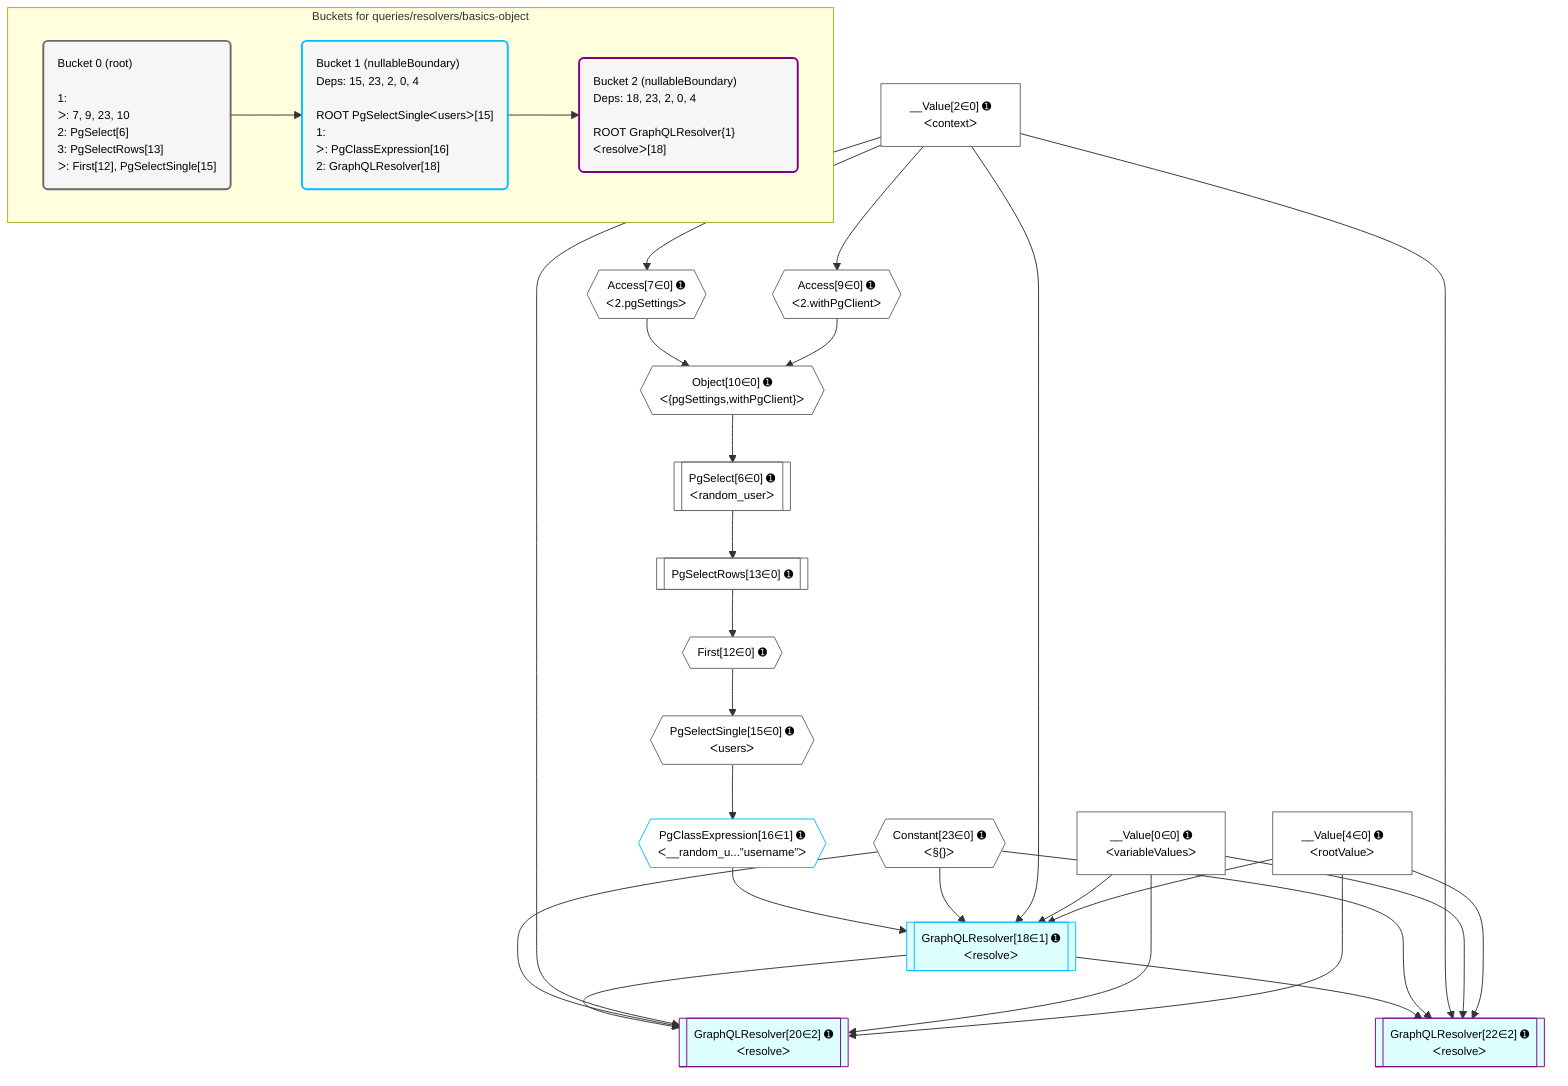 %%{init: {'themeVariables': { 'fontSize': '12px'}}}%%
graph TD
    classDef path fill:#eee,stroke:#000,color:#000
    classDef plan fill:#fff,stroke-width:1px,color:#000
    classDef itemplan fill:#fff,stroke-width:2px,color:#000
    classDef unbatchedplan fill:#dff,stroke-width:1px,color:#000
    classDef sideeffectplan fill:#fcc,stroke-width:2px,color:#000
    classDef bucket fill:#f6f6f6,color:#000,stroke-width:2px,text-align:left

    subgraph "Buckets for queries/resolvers/basics-object"
    Bucket0("Bucket 0 (root)<br /><br />1: <br />ᐳ: 7, 9, 23, 10<br />2: PgSelect[6]<br />3: PgSelectRows[13]<br />ᐳ: First[12], PgSelectSingle[15]"):::bucket
    Bucket1("Bucket 1 (nullableBoundary)<br />Deps: 15, 23, 2, 0, 4<br /><br />ROOT PgSelectSingleᐸusersᐳ[15]<br />1: <br />ᐳ: PgClassExpression[16]<br />2: GraphQLResolver[18]"):::bucket
    Bucket2("Bucket 2 (nullableBoundary)<br />Deps: 18, 23, 2, 0, 4<br /><br />ROOT GraphQLResolver{1}ᐸresolveᐳ[18]"):::bucket
    end
    Bucket0 --> Bucket1
    Bucket1 --> Bucket2

    %% plan dependencies
    Object10{{"Object[10∈0] ➊<br />ᐸ{pgSettings,withPgClient}ᐳ"}}:::plan
    Access7{{"Access[7∈0] ➊<br />ᐸ2.pgSettingsᐳ"}}:::plan
    Access9{{"Access[9∈0] ➊<br />ᐸ2.withPgClientᐳ"}}:::plan
    Access7 & Access9 --> Object10
    PgSelect6[["PgSelect[6∈0] ➊<br />ᐸrandom_userᐳ"]]:::plan
    Object10 --> PgSelect6
    __Value2["__Value[2∈0] ➊<br />ᐸcontextᐳ"]:::plan
    __Value2 --> Access7
    __Value2 --> Access9
    First12{{"First[12∈0] ➊"}}:::plan
    PgSelectRows13[["PgSelectRows[13∈0] ➊"]]:::plan
    PgSelectRows13 --> First12
    PgSelect6 --> PgSelectRows13
    PgSelectSingle15{{"PgSelectSingle[15∈0] ➊<br />ᐸusersᐳ"}}:::plan
    First12 --> PgSelectSingle15
    __Value0["__Value[0∈0] ➊<br />ᐸvariableValuesᐳ"]:::plan
    __Value4["__Value[4∈0] ➊<br />ᐸrootValueᐳ"]:::plan
    Constant23{{"Constant[23∈0] ➊<br />ᐸ§{}ᐳ"}}:::plan
    GraphQLResolver18[["GraphQLResolver[18∈1] ➊<br />ᐸresolveᐳ"]]:::unbatchedplan
    PgClassExpression16{{"PgClassExpression[16∈1] ➊<br />ᐸ__random_u...”username”ᐳ"}}:::plan
    PgClassExpression16 & Constant23 & __Value2 & __Value0 & __Value4 --> GraphQLResolver18
    PgSelectSingle15 --> PgClassExpression16
    GraphQLResolver20[["GraphQLResolver[20∈2] ➊<br />ᐸresolveᐳ"]]:::unbatchedplan
    GraphQLResolver18 & Constant23 & __Value2 & __Value0 & __Value4 --> GraphQLResolver20
    GraphQLResolver22[["GraphQLResolver[22∈2] ➊<br />ᐸresolveᐳ"]]:::unbatchedplan
    GraphQLResolver18 & Constant23 & __Value2 & __Value0 & __Value4 --> GraphQLResolver22

    %% define steps
    classDef bucket0 stroke:#696969
    class Bucket0,__Value0,__Value2,__Value4,PgSelect6,Access7,Access9,Object10,First12,PgSelectRows13,PgSelectSingle15,Constant23 bucket0
    classDef bucket1 stroke:#00bfff
    class Bucket1,PgClassExpression16,GraphQLResolver18 bucket1
    classDef bucket2 stroke:#7f007f
    class Bucket2,GraphQLResolver20,GraphQLResolver22 bucket2